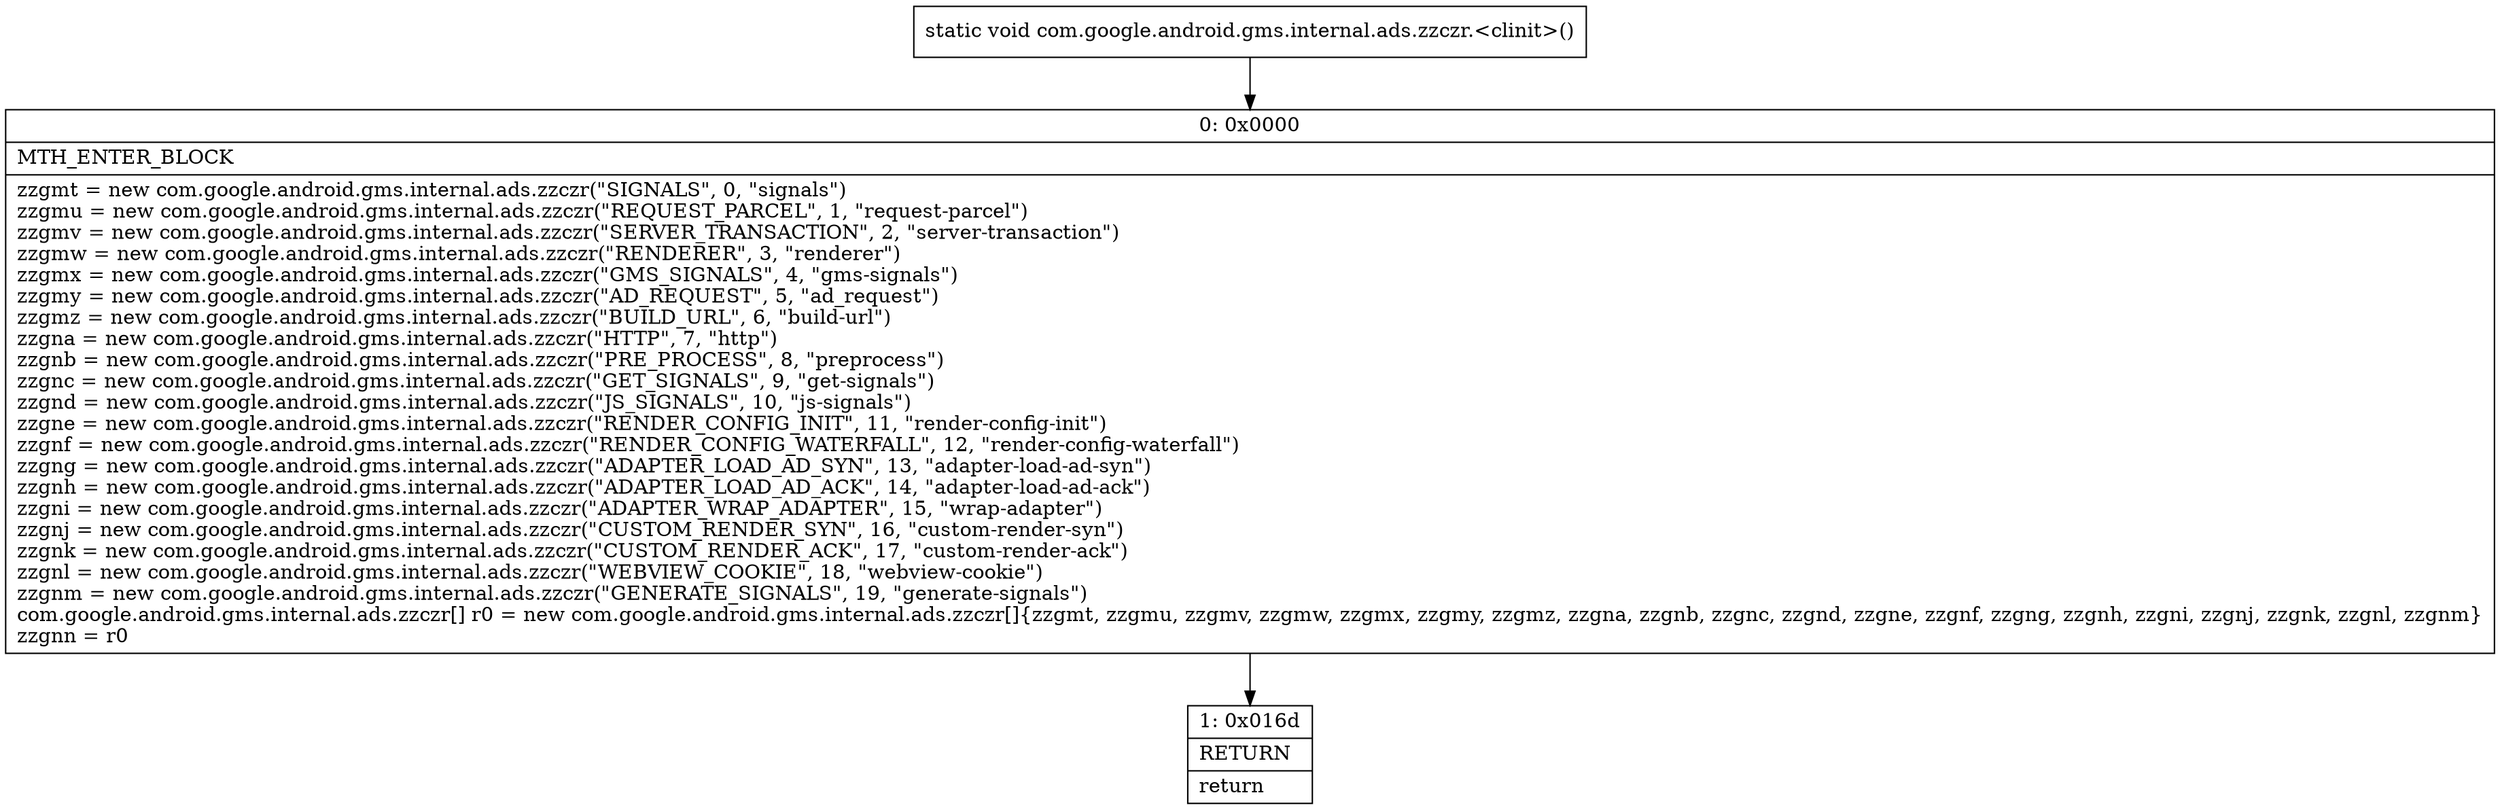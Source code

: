 digraph "CFG forcom.google.android.gms.internal.ads.zzczr.\<clinit\>()V" {
Node_0 [shape=record,label="{0\:\ 0x0000|MTH_ENTER_BLOCK\l|zzgmt = new com.google.android.gms.internal.ads.zzczr(\"SIGNALS\", 0, \"signals\")\lzzgmu = new com.google.android.gms.internal.ads.zzczr(\"REQUEST_PARCEL\", 1, \"request\-parcel\")\lzzgmv = new com.google.android.gms.internal.ads.zzczr(\"SERVER_TRANSACTION\", 2, \"server\-transaction\")\lzzgmw = new com.google.android.gms.internal.ads.zzczr(\"RENDERER\", 3, \"renderer\")\lzzgmx = new com.google.android.gms.internal.ads.zzczr(\"GMS_SIGNALS\", 4, \"gms\-signals\")\lzzgmy = new com.google.android.gms.internal.ads.zzczr(\"AD_REQUEST\", 5, \"ad_request\")\lzzgmz = new com.google.android.gms.internal.ads.zzczr(\"BUILD_URL\", 6, \"build\-url\")\lzzgna = new com.google.android.gms.internal.ads.zzczr(\"HTTP\", 7, \"http\")\lzzgnb = new com.google.android.gms.internal.ads.zzczr(\"PRE_PROCESS\", 8, \"preprocess\")\lzzgnc = new com.google.android.gms.internal.ads.zzczr(\"GET_SIGNALS\", 9, \"get\-signals\")\lzzgnd = new com.google.android.gms.internal.ads.zzczr(\"JS_SIGNALS\", 10, \"js\-signals\")\lzzgne = new com.google.android.gms.internal.ads.zzczr(\"RENDER_CONFIG_INIT\", 11, \"render\-config\-init\")\lzzgnf = new com.google.android.gms.internal.ads.zzczr(\"RENDER_CONFIG_WATERFALL\", 12, \"render\-config\-waterfall\")\lzzgng = new com.google.android.gms.internal.ads.zzczr(\"ADAPTER_LOAD_AD_SYN\", 13, \"adapter\-load\-ad\-syn\")\lzzgnh = new com.google.android.gms.internal.ads.zzczr(\"ADAPTER_LOAD_AD_ACK\", 14, \"adapter\-load\-ad\-ack\")\lzzgni = new com.google.android.gms.internal.ads.zzczr(\"ADAPTER_WRAP_ADAPTER\", 15, \"wrap\-adapter\")\lzzgnj = new com.google.android.gms.internal.ads.zzczr(\"CUSTOM_RENDER_SYN\", 16, \"custom\-render\-syn\")\lzzgnk = new com.google.android.gms.internal.ads.zzczr(\"CUSTOM_RENDER_ACK\", 17, \"custom\-render\-ack\")\lzzgnl = new com.google.android.gms.internal.ads.zzczr(\"WEBVIEW_COOKIE\", 18, \"webview\-cookie\")\lzzgnm = new com.google.android.gms.internal.ads.zzczr(\"GENERATE_SIGNALS\", 19, \"generate\-signals\")\lcom.google.android.gms.internal.ads.zzczr[] r0 = new com.google.android.gms.internal.ads.zzczr[]\{zzgmt, zzgmu, zzgmv, zzgmw, zzgmx, zzgmy, zzgmz, zzgna, zzgnb, zzgnc, zzgnd, zzgne, zzgnf, zzgng, zzgnh, zzgni, zzgnj, zzgnk, zzgnl, zzgnm\}\lzzgnn = r0\l}"];
Node_1 [shape=record,label="{1\:\ 0x016d|RETURN\l|return\l}"];
MethodNode[shape=record,label="{static void com.google.android.gms.internal.ads.zzczr.\<clinit\>() }"];
MethodNode -> Node_0;
Node_0 -> Node_1;
}

